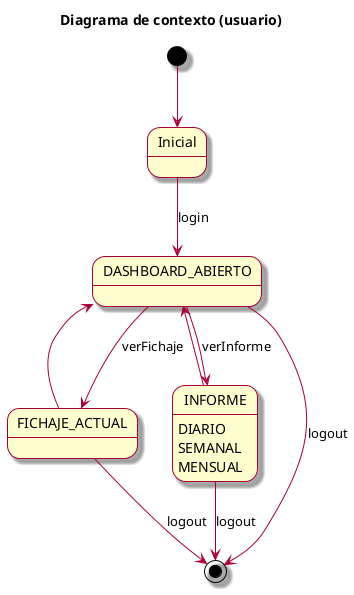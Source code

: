 
@startuml Diagrama Contexto

skin rose
title Diagrama de contexto (usuario)

[*] -->  Inicial

Inicial -down-> DASHBOARD_ABIERTO: login

DASHBOARD_ABIERTO --> FICHAJE_ACTUAL : verFichaje
DASHBOARD_ABIERTO --> INFORME : verInforme
INFORME : DIARIO
INFORME : SEMANAL
INFORME : MENSUAL 
DASHBOARD_ABIERTO <-- FICHAJE_ACTUAL
DASHBOARD_ABIERTO <-- INFORME 


DASHBOARD_ABIERTO --> [*] : logout
FICHAJE_ACTUAL --> [*] : logout
INFORME --> [*] : logout

@enduml
